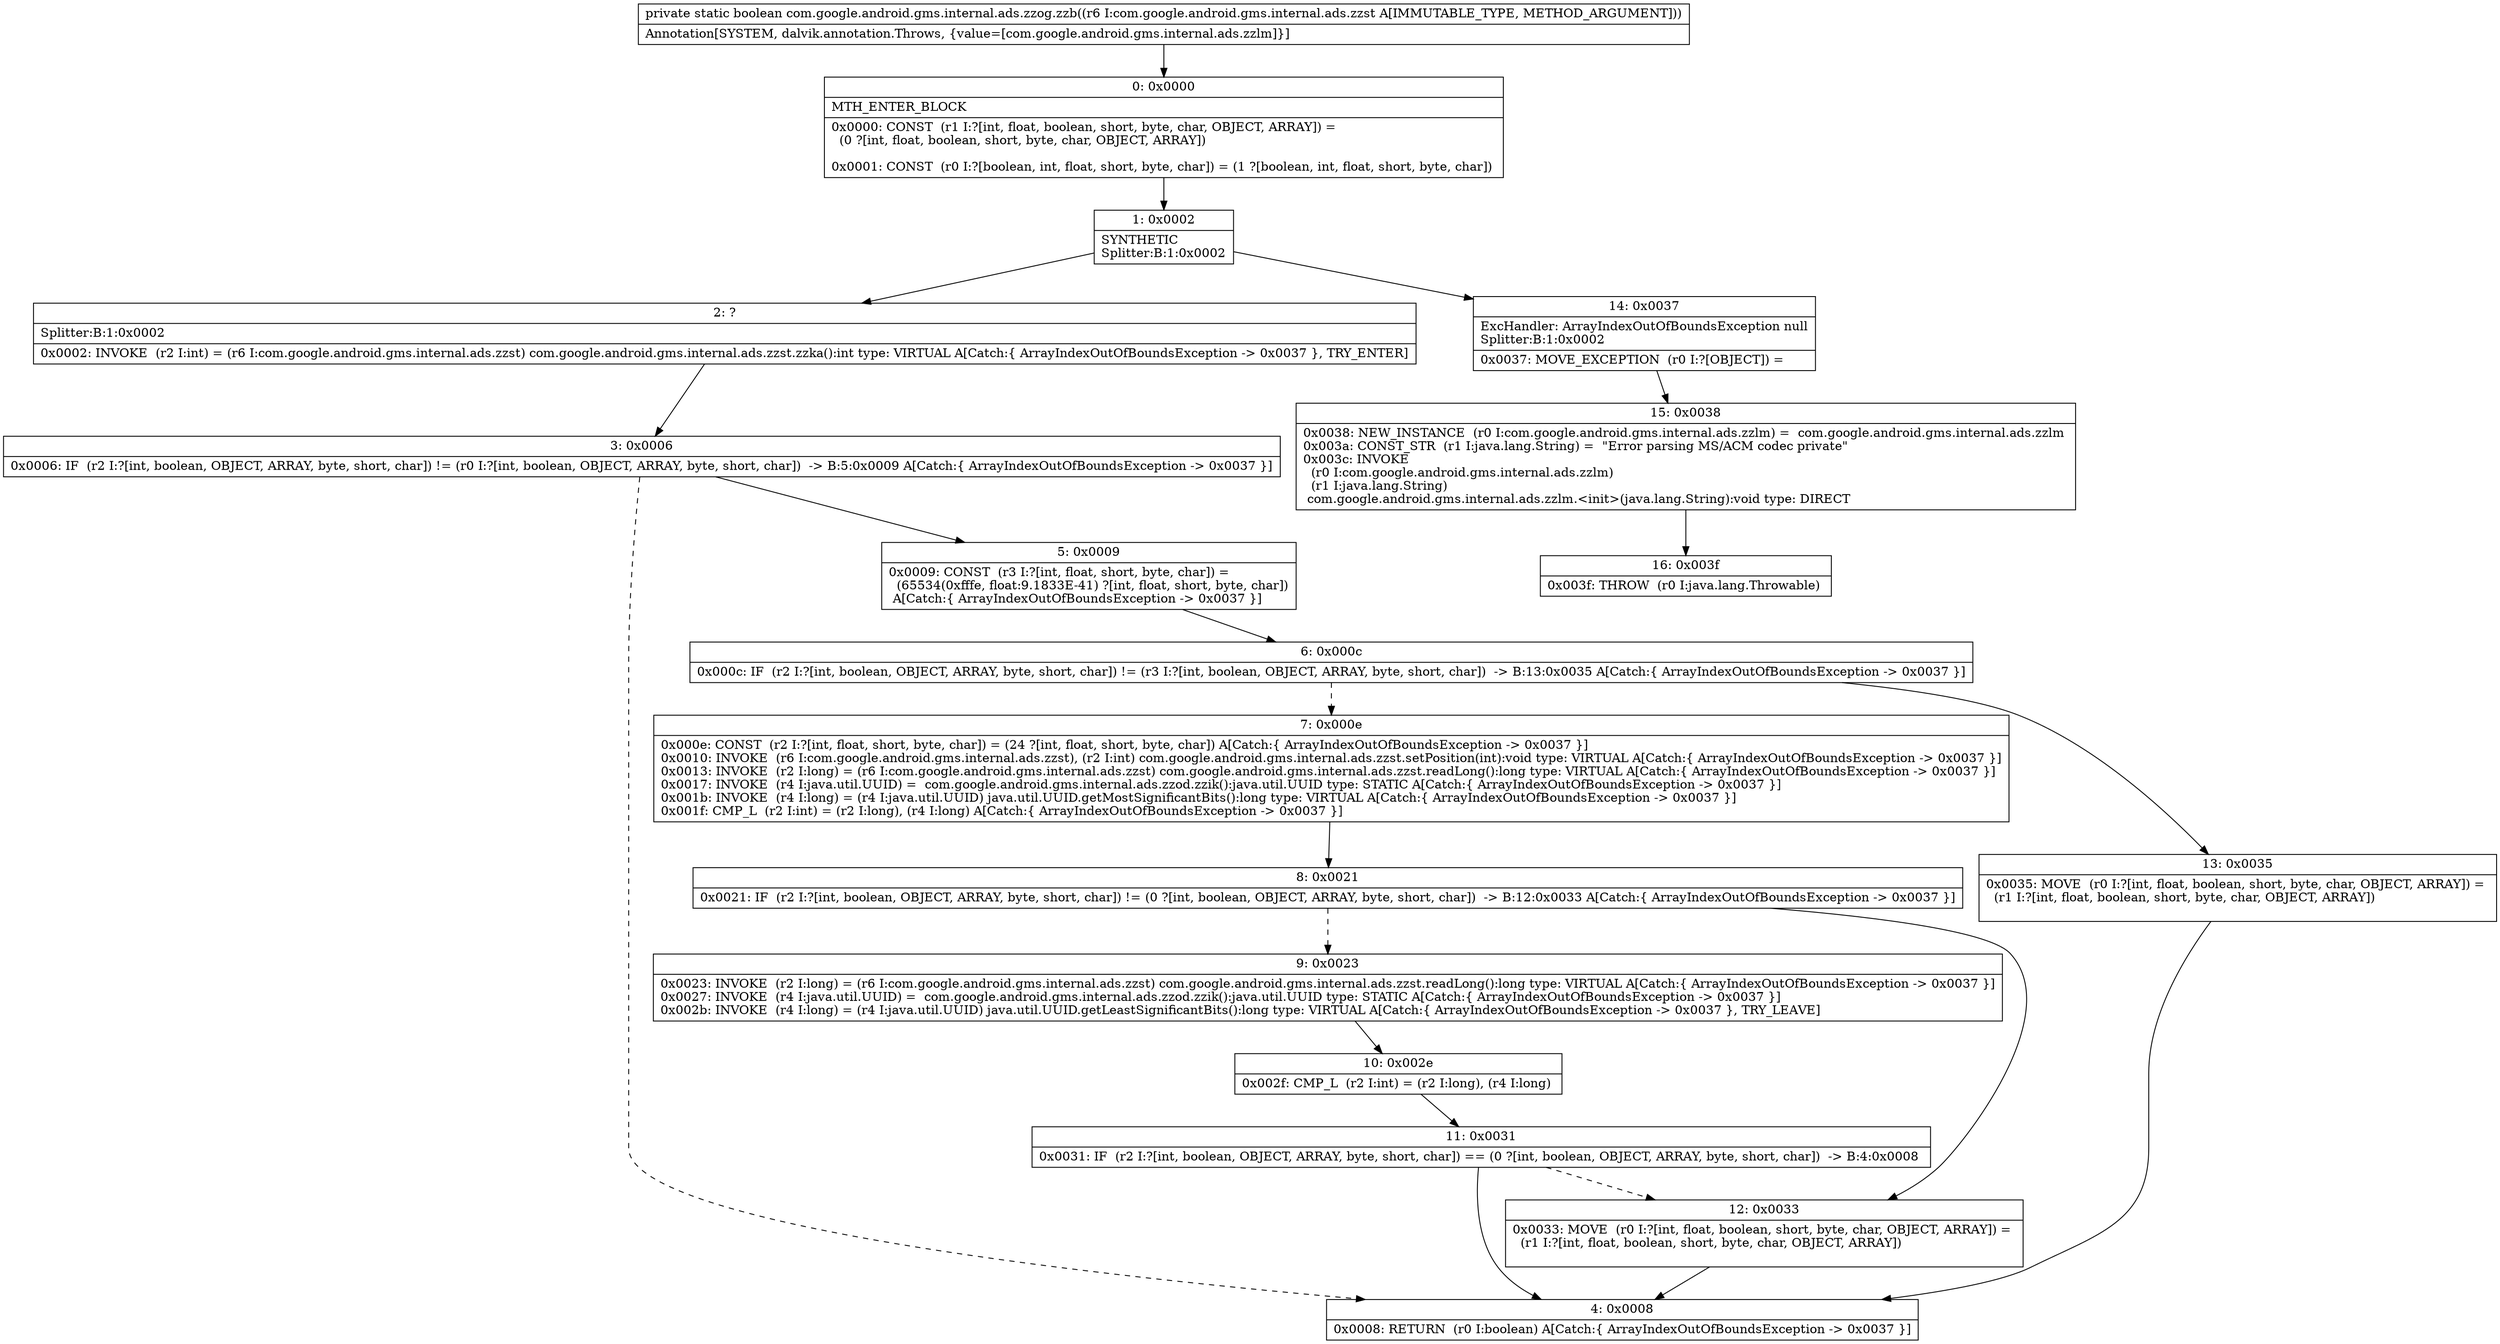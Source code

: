 digraph "CFG forcom.google.android.gms.internal.ads.zzog.zzb(Lcom\/google\/android\/gms\/internal\/ads\/zzst;)Z" {
Node_0 [shape=record,label="{0\:\ 0x0000|MTH_ENTER_BLOCK\l|0x0000: CONST  (r1 I:?[int, float, boolean, short, byte, char, OBJECT, ARRAY]) = \l  (0 ?[int, float, boolean, short, byte, char, OBJECT, ARRAY])\l \l0x0001: CONST  (r0 I:?[boolean, int, float, short, byte, char]) = (1 ?[boolean, int, float, short, byte, char]) \l}"];
Node_1 [shape=record,label="{1\:\ 0x0002|SYNTHETIC\lSplitter:B:1:0x0002\l}"];
Node_2 [shape=record,label="{2\:\ ?|Splitter:B:1:0x0002\l|0x0002: INVOKE  (r2 I:int) = (r6 I:com.google.android.gms.internal.ads.zzst) com.google.android.gms.internal.ads.zzst.zzka():int type: VIRTUAL A[Catch:\{ ArrayIndexOutOfBoundsException \-\> 0x0037 \}, TRY_ENTER]\l}"];
Node_3 [shape=record,label="{3\:\ 0x0006|0x0006: IF  (r2 I:?[int, boolean, OBJECT, ARRAY, byte, short, char]) != (r0 I:?[int, boolean, OBJECT, ARRAY, byte, short, char])  \-\> B:5:0x0009 A[Catch:\{ ArrayIndexOutOfBoundsException \-\> 0x0037 \}]\l}"];
Node_4 [shape=record,label="{4\:\ 0x0008|0x0008: RETURN  (r0 I:boolean) A[Catch:\{ ArrayIndexOutOfBoundsException \-\> 0x0037 \}]\l}"];
Node_5 [shape=record,label="{5\:\ 0x0009|0x0009: CONST  (r3 I:?[int, float, short, byte, char]) = \l  (65534(0xfffe, float:9.1833E\-41) ?[int, float, short, byte, char])\l A[Catch:\{ ArrayIndexOutOfBoundsException \-\> 0x0037 \}]\l}"];
Node_6 [shape=record,label="{6\:\ 0x000c|0x000c: IF  (r2 I:?[int, boolean, OBJECT, ARRAY, byte, short, char]) != (r3 I:?[int, boolean, OBJECT, ARRAY, byte, short, char])  \-\> B:13:0x0035 A[Catch:\{ ArrayIndexOutOfBoundsException \-\> 0x0037 \}]\l}"];
Node_7 [shape=record,label="{7\:\ 0x000e|0x000e: CONST  (r2 I:?[int, float, short, byte, char]) = (24 ?[int, float, short, byte, char]) A[Catch:\{ ArrayIndexOutOfBoundsException \-\> 0x0037 \}]\l0x0010: INVOKE  (r6 I:com.google.android.gms.internal.ads.zzst), (r2 I:int) com.google.android.gms.internal.ads.zzst.setPosition(int):void type: VIRTUAL A[Catch:\{ ArrayIndexOutOfBoundsException \-\> 0x0037 \}]\l0x0013: INVOKE  (r2 I:long) = (r6 I:com.google.android.gms.internal.ads.zzst) com.google.android.gms.internal.ads.zzst.readLong():long type: VIRTUAL A[Catch:\{ ArrayIndexOutOfBoundsException \-\> 0x0037 \}]\l0x0017: INVOKE  (r4 I:java.util.UUID) =  com.google.android.gms.internal.ads.zzod.zzik():java.util.UUID type: STATIC A[Catch:\{ ArrayIndexOutOfBoundsException \-\> 0x0037 \}]\l0x001b: INVOKE  (r4 I:long) = (r4 I:java.util.UUID) java.util.UUID.getMostSignificantBits():long type: VIRTUAL A[Catch:\{ ArrayIndexOutOfBoundsException \-\> 0x0037 \}]\l0x001f: CMP_L  (r2 I:int) = (r2 I:long), (r4 I:long) A[Catch:\{ ArrayIndexOutOfBoundsException \-\> 0x0037 \}]\l}"];
Node_8 [shape=record,label="{8\:\ 0x0021|0x0021: IF  (r2 I:?[int, boolean, OBJECT, ARRAY, byte, short, char]) != (0 ?[int, boolean, OBJECT, ARRAY, byte, short, char])  \-\> B:12:0x0033 A[Catch:\{ ArrayIndexOutOfBoundsException \-\> 0x0037 \}]\l}"];
Node_9 [shape=record,label="{9\:\ 0x0023|0x0023: INVOKE  (r2 I:long) = (r6 I:com.google.android.gms.internal.ads.zzst) com.google.android.gms.internal.ads.zzst.readLong():long type: VIRTUAL A[Catch:\{ ArrayIndexOutOfBoundsException \-\> 0x0037 \}]\l0x0027: INVOKE  (r4 I:java.util.UUID) =  com.google.android.gms.internal.ads.zzod.zzik():java.util.UUID type: STATIC A[Catch:\{ ArrayIndexOutOfBoundsException \-\> 0x0037 \}]\l0x002b: INVOKE  (r4 I:long) = (r4 I:java.util.UUID) java.util.UUID.getLeastSignificantBits():long type: VIRTUAL A[Catch:\{ ArrayIndexOutOfBoundsException \-\> 0x0037 \}, TRY_LEAVE]\l}"];
Node_10 [shape=record,label="{10\:\ 0x002e|0x002f: CMP_L  (r2 I:int) = (r2 I:long), (r4 I:long) \l}"];
Node_11 [shape=record,label="{11\:\ 0x0031|0x0031: IF  (r2 I:?[int, boolean, OBJECT, ARRAY, byte, short, char]) == (0 ?[int, boolean, OBJECT, ARRAY, byte, short, char])  \-\> B:4:0x0008 \l}"];
Node_12 [shape=record,label="{12\:\ 0x0033|0x0033: MOVE  (r0 I:?[int, float, boolean, short, byte, char, OBJECT, ARRAY]) = \l  (r1 I:?[int, float, boolean, short, byte, char, OBJECT, ARRAY])\l \l}"];
Node_13 [shape=record,label="{13\:\ 0x0035|0x0035: MOVE  (r0 I:?[int, float, boolean, short, byte, char, OBJECT, ARRAY]) = \l  (r1 I:?[int, float, boolean, short, byte, char, OBJECT, ARRAY])\l \l}"];
Node_14 [shape=record,label="{14\:\ 0x0037|ExcHandler: ArrayIndexOutOfBoundsException null\lSplitter:B:1:0x0002\l|0x0037: MOVE_EXCEPTION  (r0 I:?[OBJECT]) =  \l}"];
Node_15 [shape=record,label="{15\:\ 0x0038|0x0038: NEW_INSTANCE  (r0 I:com.google.android.gms.internal.ads.zzlm) =  com.google.android.gms.internal.ads.zzlm \l0x003a: CONST_STR  (r1 I:java.lang.String) =  \"Error parsing MS\/ACM codec private\" \l0x003c: INVOKE  \l  (r0 I:com.google.android.gms.internal.ads.zzlm)\l  (r1 I:java.lang.String)\l com.google.android.gms.internal.ads.zzlm.\<init\>(java.lang.String):void type: DIRECT \l}"];
Node_16 [shape=record,label="{16\:\ 0x003f|0x003f: THROW  (r0 I:java.lang.Throwable) \l}"];
MethodNode[shape=record,label="{private static boolean com.google.android.gms.internal.ads.zzog.zzb((r6 I:com.google.android.gms.internal.ads.zzst A[IMMUTABLE_TYPE, METHOD_ARGUMENT]))  | Annotation[SYSTEM, dalvik.annotation.Throws, \{value=[com.google.android.gms.internal.ads.zzlm]\}]\l}"];
MethodNode -> Node_0;
Node_0 -> Node_1;
Node_1 -> Node_2;
Node_1 -> Node_14;
Node_2 -> Node_3;
Node_3 -> Node_4[style=dashed];
Node_3 -> Node_5;
Node_5 -> Node_6;
Node_6 -> Node_7[style=dashed];
Node_6 -> Node_13;
Node_7 -> Node_8;
Node_8 -> Node_9[style=dashed];
Node_8 -> Node_12;
Node_9 -> Node_10;
Node_10 -> Node_11;
Node_11 -> Node_4;
Node_11 -> Node_12[style=dashed];
Node_12 -> Node_4;
Node_13 -> Node_4;
Node_14 -> Node_15;
Node_15 -> Node_16;
}

